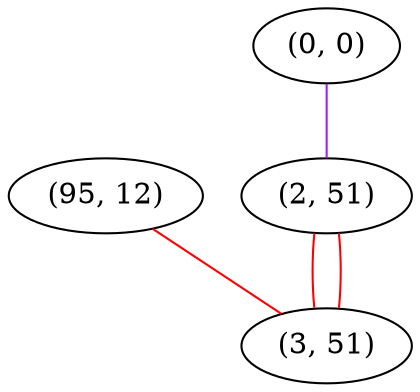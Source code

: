 graph "" {
"(95, 12)";
"(0, 0)";
"(2, 51)";
"(3, 51)";
"(95, 12)" -- "(3, 51)"  [color=red, key=0, weight=1];
"(0, 0)" -- "(2, 51)"  [color=purple, key=0, weight=4];
"(2, 51)" -- "(3, 51)"  [color=red, key=0, weight=1];
"(2, 51)" -- "(3, 51)"  [color=red, key=1, weight=1];
}
